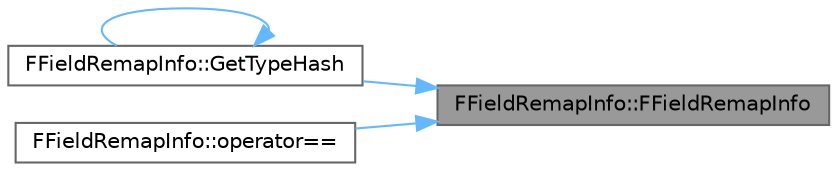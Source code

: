 digraph "FFieldRemapInfo::FFieldRemapInfo"
{
 // INTERACTIVE_SVG=YES
 // LATEX_PDF_SIZE
  bgcolor="transparent";
  edge [fontname=Helvetica,fontsize=10,labelfontname=Helvetica,labelfontsize=10];
  node [fontname=Helvetica,fontsize=10,shape=box,height=0.2,width=0.4];
  rankdir="RL";
  Node1 [id="Node000001",label="FFieldRemapInfo::FFieldRemapInfo",height=0.2,width=0.4,color="gray40", fillcolor="grey60", style="filled", fontcolor="black",tooltip=" "];
  Node1 -> Node2 [id="edge1_Node000001_Node000002",dir="back",color="steelblue1",style="solid",tooltip=" "];
  Node2 [id="Node000002",label="FFieldRemapInfo::GetTypeHash",height=0.2,width=0.4,color="grey40", fillcolor="white", style="filled",URL="$df/d8c/structFFieldRemapInfo.html#a1800b916e0127b868cc1bcc7dc68203b",tooltip=" "];
  Node2 -> Node2 [id="edge2_Node000002_Node000002",dir="back",color="steelblue1",style="solid",tooltip=" "];
  Node1 -> Node3 [id="edge3_Node000001_Node000003",dir="back",color="steelblue1",style="solid",tooltip=" "];
  Node3 [id="Node000003",label="FFieldRemapInfo::operator==",height=0.2,width=0.4,color="grey40", fillcolor="white", style="filled",URL="$df/d8c/structFFieldRemapInfo.html#a33d464e58654f6c3a3df6076bce8638b",tooltip=" "];
}
